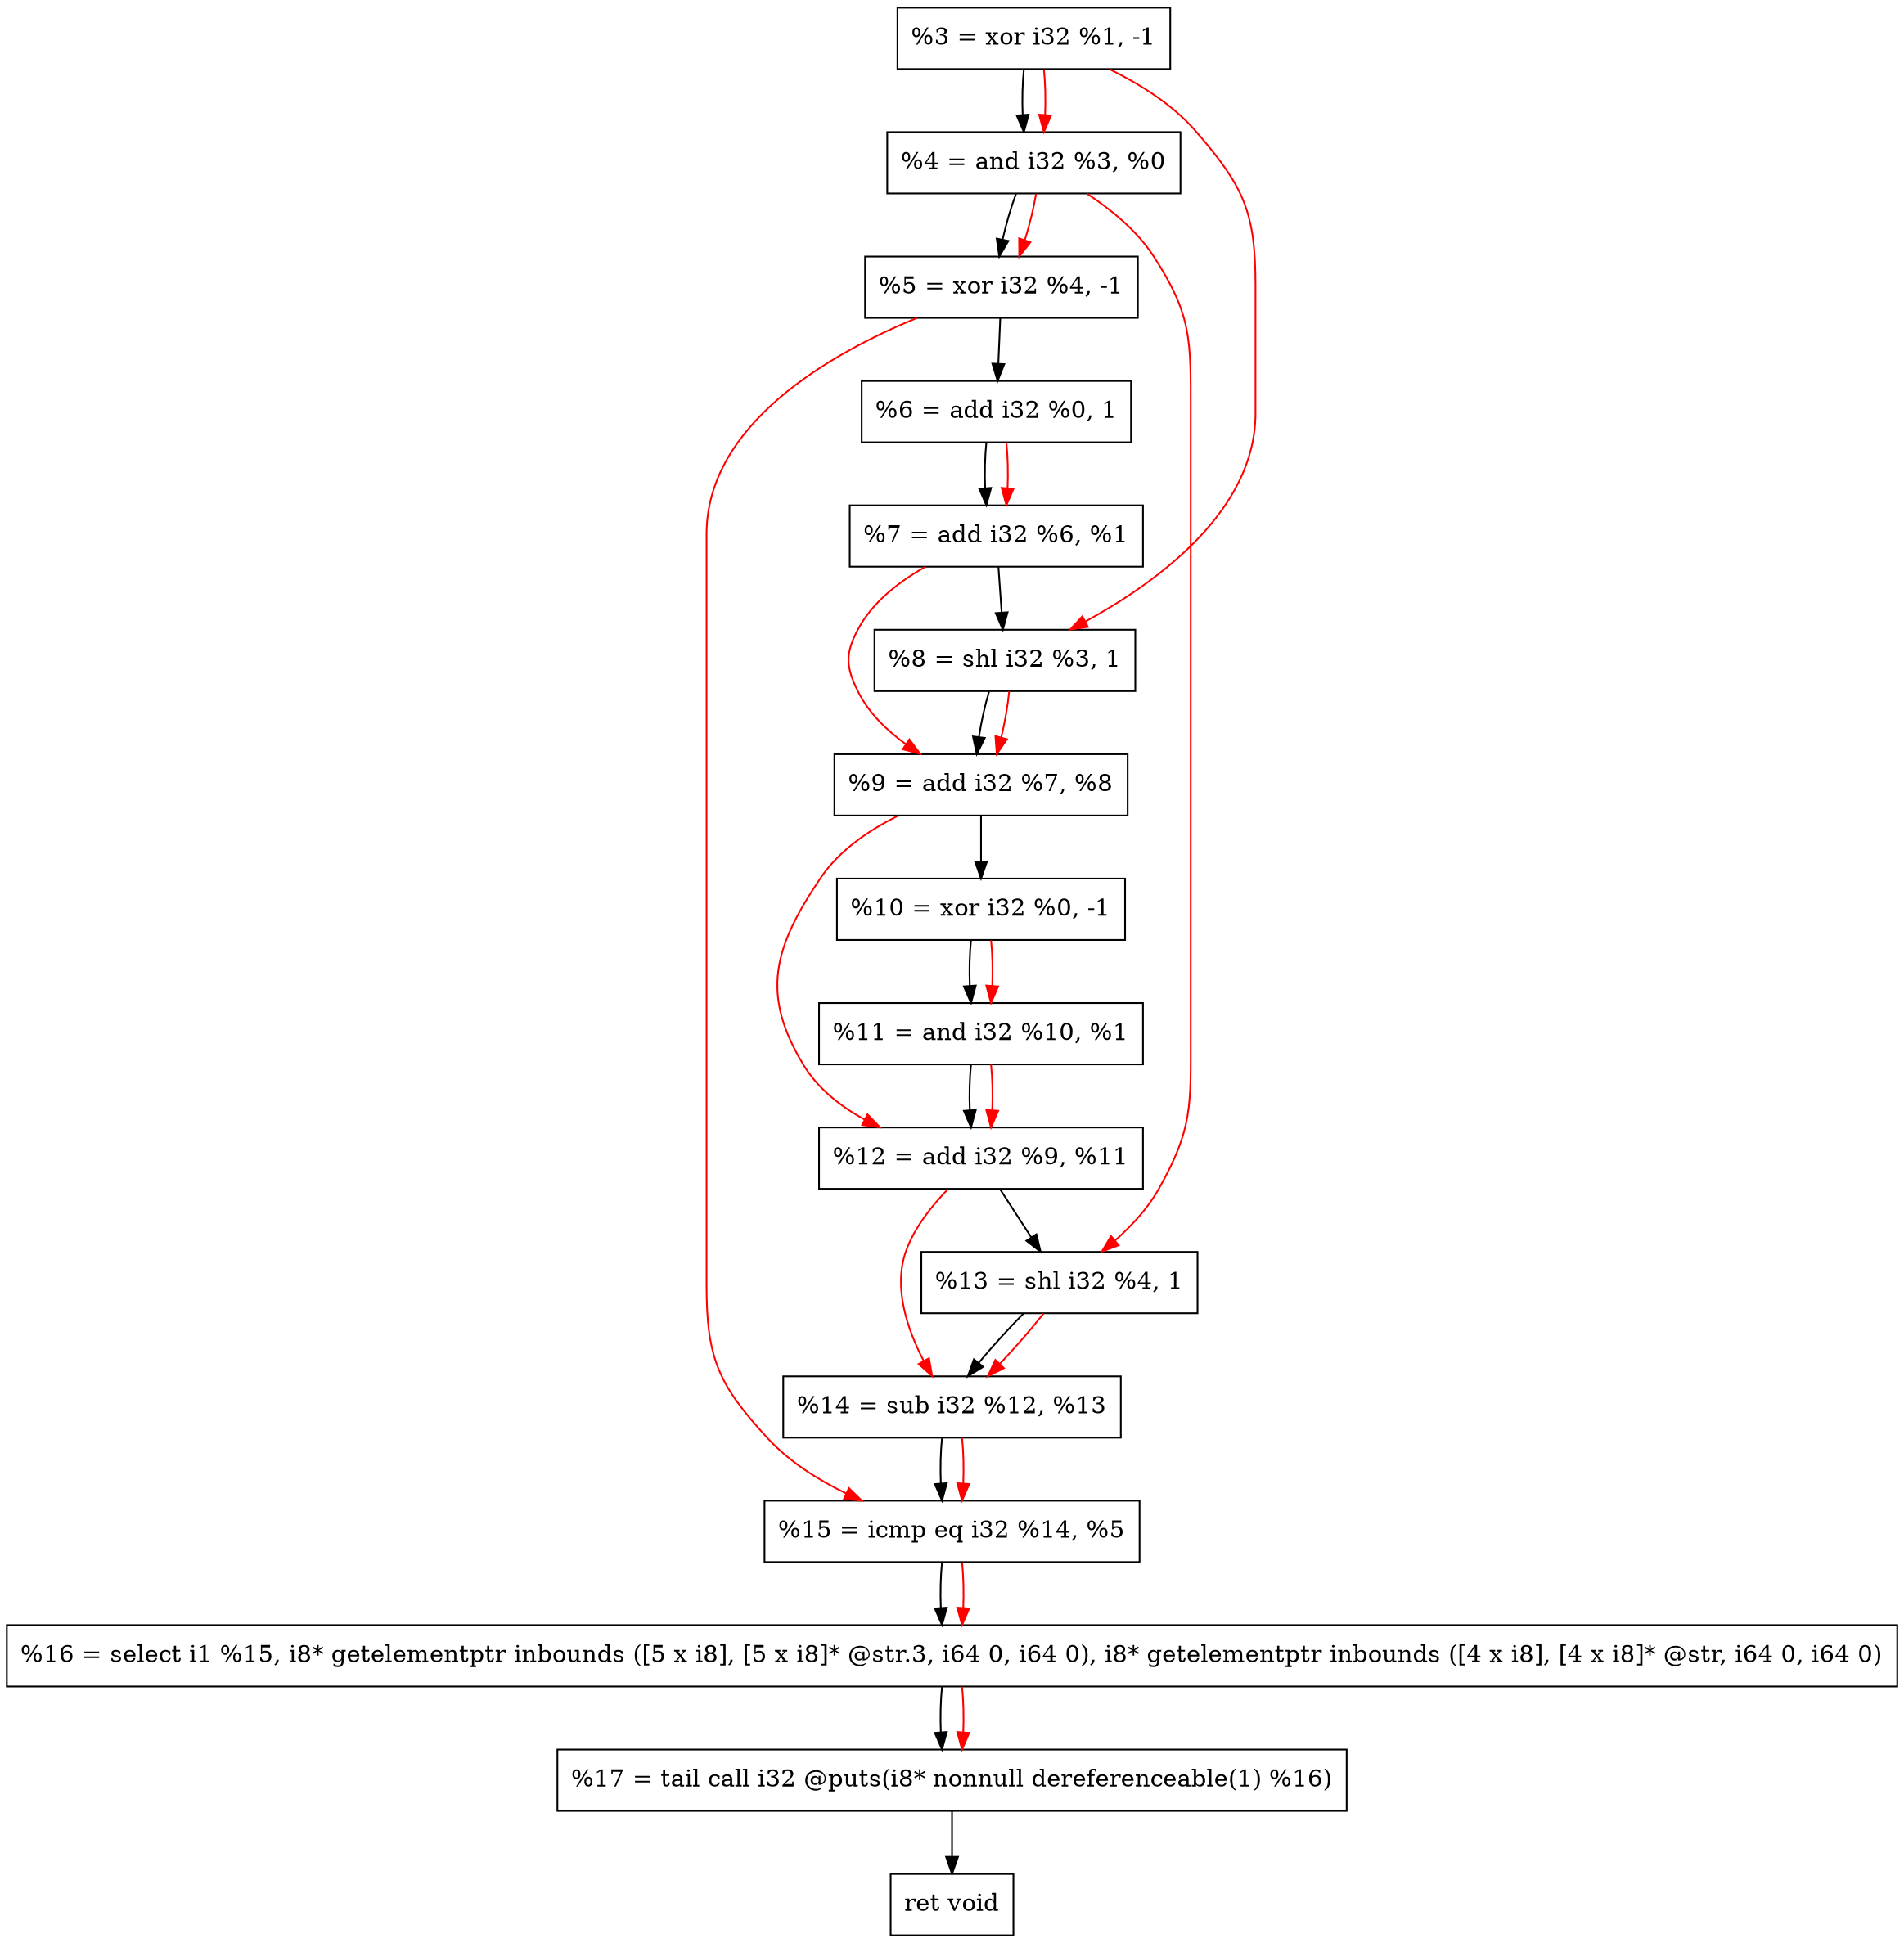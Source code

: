 digraph "DFG for'crackme' function" {
	Node0x1341970[shape=record, label="  %3 = xor i32 %1, -1"];
	Node0x13419e0[shape=record, label="  %4 = and i32 %3, %0"];
	Node0x1341aa0[shape=record, label="  %5 = xor i32 %4, -1"];
	Node0x1341b10[shape=record, label="  %6 = add i32 %0, 1"];
	Node0x1341b80[shape=record, label="  %7 = add i32 %6, %1"];
	Node0x1341bf0[shape=record, label="  %8 = shl i32 %3, 1"];
	Node0x1341c60[shape=record, label="  %9 = add i32 %7, %8"];
	Node0x1341cd0[shape=record, label="  %10 = xor i32 %0, -1"];
	Node0x1341d40[shape=record, label="  %11 = and i32 %10, %1"];
	Node0x1341db0[shape=record, label="  %12 = add i32 %9, %11"];
	Node0x1341e20[shape=record, label="  %13 = shl i32 %4, 1"];
	Node0x1341e90[shape=record, label="  %14 = sub i32 %12, %13"];
	Node0x1341f00[shape=record, label="  %15 = icmp eq i32 %14, %5"];
	Node0x12e2388[shape=record, label="  %16 = select i1 %15, i8* getelementptr inbounds ([5 x i8], [5 x i8]* @str.3, i64 0, i64 0), i8* getelementptr inbounds ([4 x i8], [4 x i8]* @str, i64 0, i64 0)"];
	Node0x13423a0[shape=record, label="  %17 = tail call i32 @puts(i8* nonnull dereferenceable(1) %16)"];
	Node0x13423f0[shape=record, label="  ret void"];
	Node0x1341970 -> Node0x13419e0;
	Node0x13419e0 -> Node0x1341aa0;
	Node0x1341aa0 -> Node0x1341b10;
	Node0x1341b10 -> Node0x1341b80;
	Node0x1341b80 -> Node0x1341bf0;
	Node0x1341bf0 -> Node0x1341c60;
	Node0x1341c60 -> Node0x1341cd0;
	Node0x1341cd0 -> Node0x1341d40;
	Node0x1341d40 -> Node0x1341db0;
	Node0x1341db0 -> Node0x1341e20;
	Node0x1341e20 -> Node0x1341e90;
	Node0x1341e90 -> Node0x1341f00;
	Node0x1341f00 -> Node0x12e2388;
	Node0x12e2388 -> Node0x13423a0;
	Node0x13423a0 -> Node0x13423f0;
edge [color=red]
	Node0x1341970 -> Node0x13419e0;
	Node0x13419e0 -> Node0x1341aa0;
	Node0x1341b10 -> Node0x1341b80;
	Node0x1341970 -> Node0x1341bf0;
	Node0x1341b80 -> Node0x1341c60;
	Node0x1341bf0 -> Node0x1341c60;
	Node0x1341cd0 -> Node0x1341d40;
	Node0x1341c60 -> Node0x1341db0;
	Node0x1341d40 -> Node0x1341db0;
	Node0x13419e0 -> Node0x1341e20;
	Node0x1341db0 -> Node0x1341e90;
	Node0x1341e20 -> Node0x1341e90;
	Node0x1341e90 -> Node0x1341f00;
	Node0x1341aa0 -> Node0x1341f00;
	Node0x1341f00 -> Node0x12e2388;
	Node0x12e2388 -> Node0x13423a0;
}
